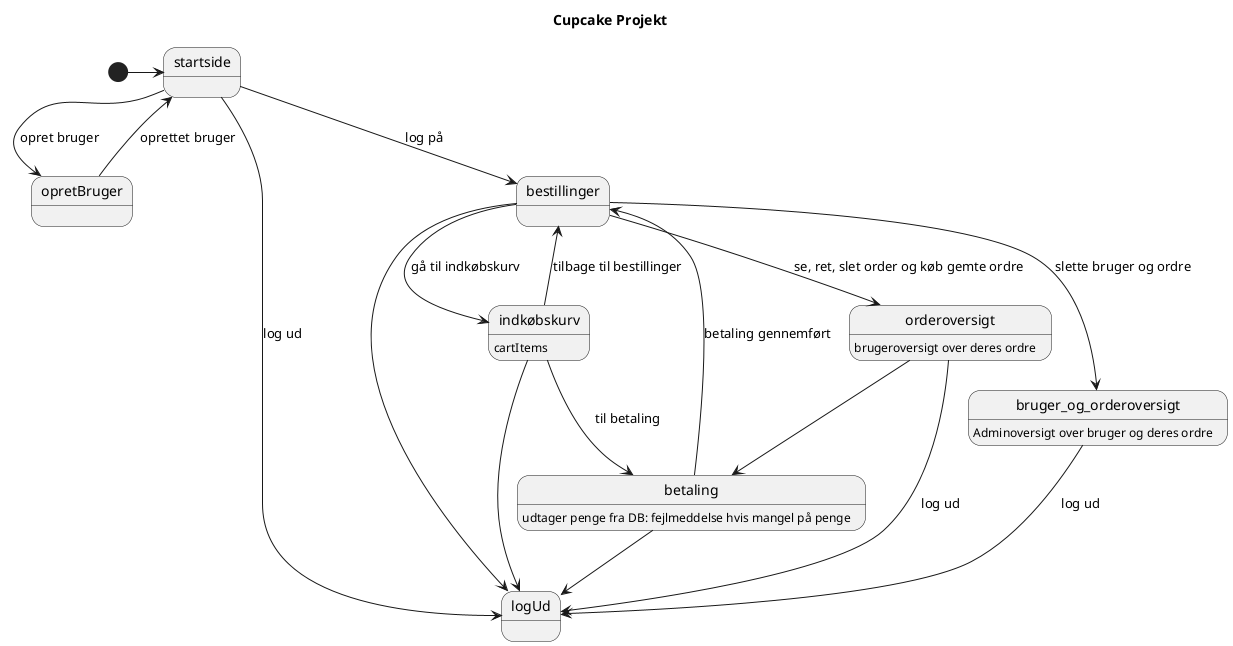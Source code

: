 @startuml
'https://plantuml.com/sequence-diagram

autonumber

@startuml

Title Cupcake Projekt

State startside
State opretBruger
State logUd
State bestillinger
State indkøbskurv: cartItems
State betaling: udtager penge fra DB: fejlmeddelse hvis mangel på penge
State orderoversigt: brugeroversigt over deres ordre
State bruger_og_orderoversigt: Adminoversigt over bruger og deres ordre



[*] -> startside
startside --> bestillinger : log på
bestillinger --> indkøbskurv : gå til indkøbskurv
indkøbskurv --> bestillinger : tilbage til bestillinger
indkøbskurv --> betaling : til betaling
betaling --> bestillinger : betaling gennemført
betaling --> logUd
bestillinger --> logUd
startside --> logUd : log ud
bestillinger --> orderoversigt: se, ret, slet order og køb gemte ordre
orderoversigt --> betaling
orderoversigt --> logUd : log ud
bestillinger --> bruger_og_orderoversigt : slette bruger og ordre
bruger_og_orderoversigt --> logUd: log ud
startside --> opretBruger : opret bruger
opretBruger --> startside: oprettet bruger
indkøbskurv --> logUd

@enduml

@enduml